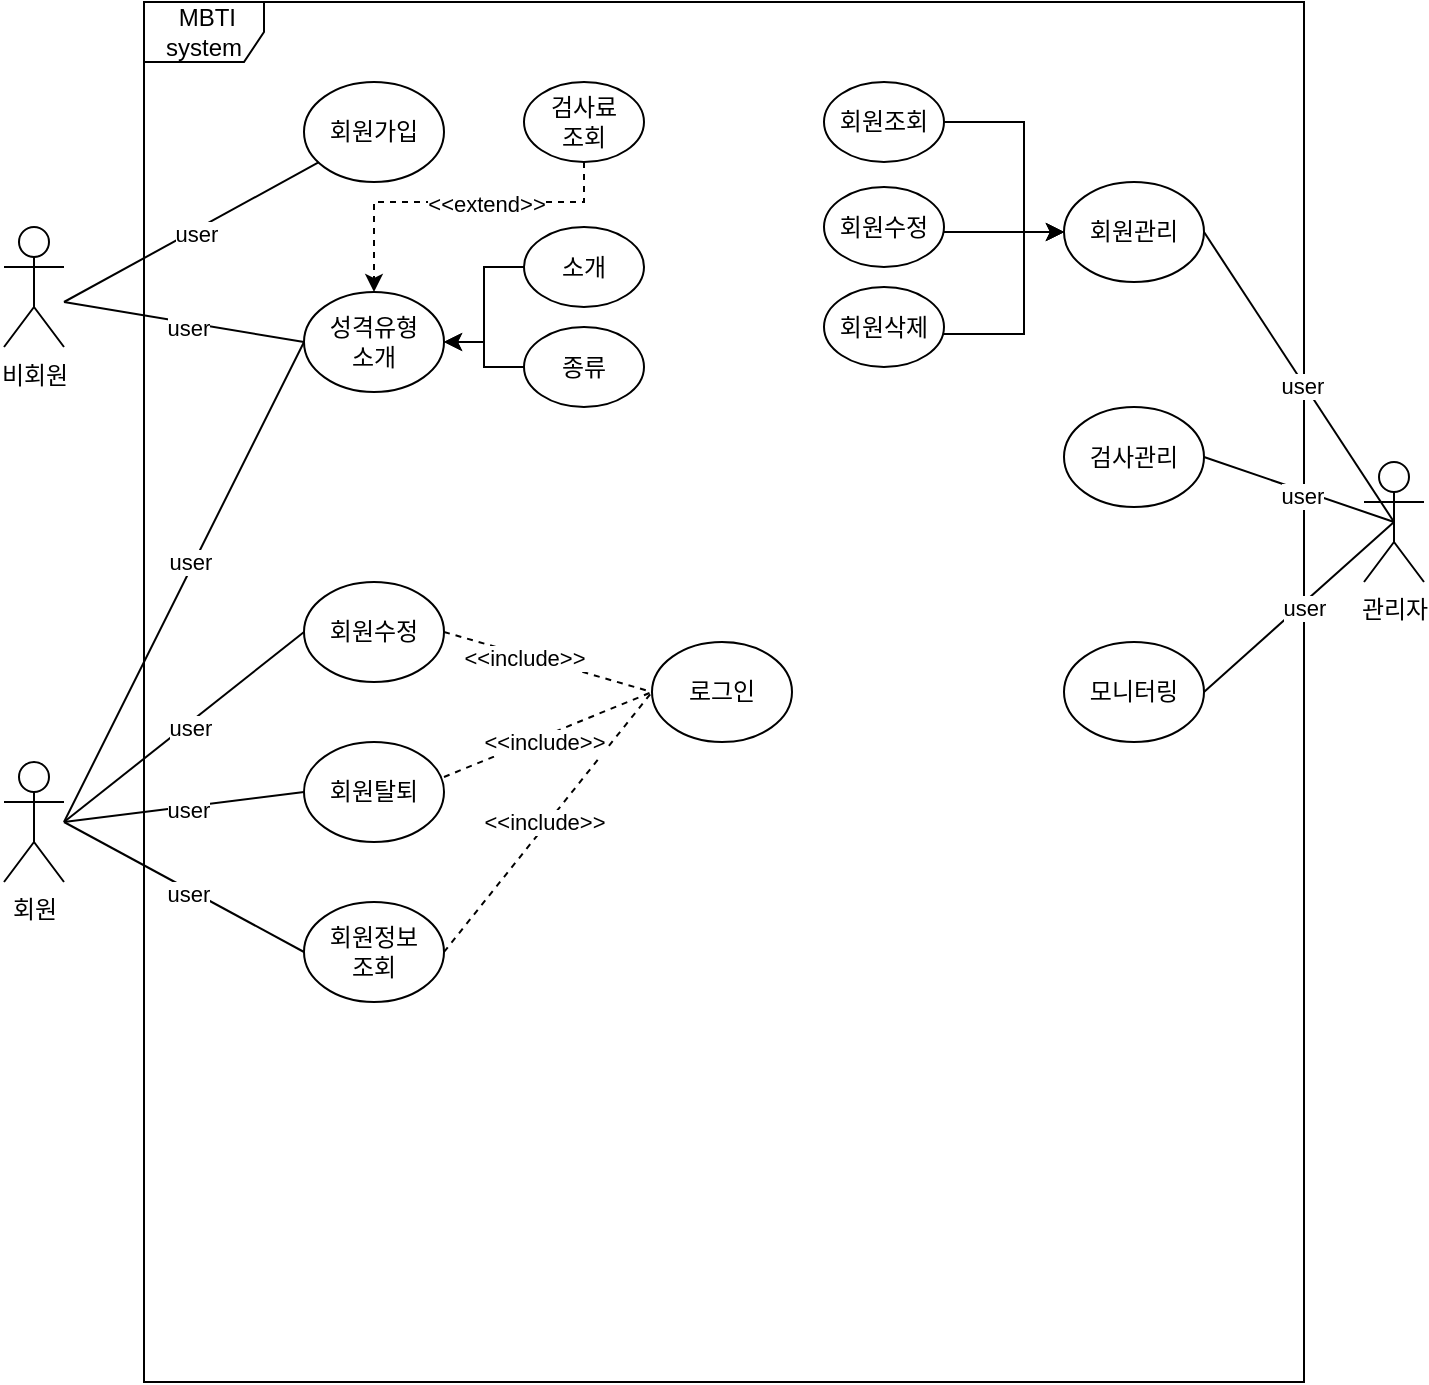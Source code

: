 <mxfile version="22.1.15" type="github">
  <diagram name="페이지-1" id="UE4uojKZdf_KRIgSddeS">
    <mxGraphModel dx="1434" dy="780" grid="1" gridSize="10" guides="1" tooltips="1" connect="1" arrows="1" fold="1" page="1" pageScale="1" pageWidth="827" pageHeight="1169" math="0" shadow="0">
      <root>
        <mxCell id="0" />
        <mxCell id="1" parent="0" />
        <mxCell id="LULFfs4jDfS_0ZK98w6w-1" value="비회원" style="shape=umlActor;verticalLabelPosition=bottom;verticalAlign=top;html=1;outlineConnect=0;" vertex="1" parent="1">
          <mxGeometry x="90" y="172.5" width="30" height="60" as="geometry" />
        </mxCell>
        <mxCell id="LULFfs4jDfS_0ZK98w6w-2" value="회원" style="shape=umlActor;verticalLabelPosition=bottom;verticalAlign=top;html=1;outlineConnect=0;" vertex="1" parent="1">
          <mxGeometry x="90" y="440" width="30" height="60" as="geometry" />
        </mxCell>
        <mxCell id="LULFfs4jDfS_0ZK98w6w-3" value="관리자" style="shape=umlActor;verticalLabelPosition=bottom;verticalAlign=top;html=1;outlineConnect=0;" vertex="1" parent="1">
          <mxGeometry x="770" y="290" width="30" height="60" as="geometry" />
        </mxCell>
        <mxCell id="LULFfs4jDfS_0ZK98w6w-4" value="&amp;nbsp;MBTI&lt;br&gt;system" style="shape=umlFrame;whiteSpace=wrap;html=1;pointerEvents=0;" vertex="1" parent="1">
          <mxGeometry x="160" y="60" width="580" height="690" as="geometry" />
        </mxCell>
        <mxCell id="LULFfs4jDfS_0ZK98w6w-7" value="회원가입" style="ellipse;whiteSpace=wrap;html=1;" vertex="1" parent="1">
          <mxGeometry x="240" y="100" width="70" height="50" as="geometry" />
        </mxCell>
        <mxCell id="LULFfs4jDfS_0ZK98w6w-8" value="회원수정" style="ellipse;whiteSpace=wrap;html=1;" vertex="1" parent="1">
          <mxGeometry x="240" y="350" width="70" height="50" as="geometry" />
        </mxCell>
        <mxCell id="LULFfs4jDfS_0ZK98w6w-11" value="회원탈퇴" style="ellipse;whiteSpace=wrap;html=1;" vertex="1" parent="1">
          <mxGeometry x="240" y="430" width="70" height="50" as="geometry" />
        </mxCell>
        <mxCell id="LULFfs4jDfS_0ZK98w6w-12" value="회원정보&lt;br&gt;조회" style="ellipse;whiteSpace=wrap;html=1;" vertex="1" parent="1">
          <mxGeometry x="240" y="510" width="70" height="50" as="geometry" />
        </mxCell>
        <mxCell id="LULFfs4jDfS_0ZK98w6w-24" value="" style="endArrow=none;html=1;rounded=0;" edge="1" parent="1" target="LULFfs4jDfS_0ZK98w6w-7">
          <mxGeometry width="50" height="50" relative="1" as="geometry">
            <mxPoint x="120" y="210" as="sourcePoint" />
            <mxPoint x="440" y="380" as="targetPoint" />
          </mxGeometry>
        </mxCell>
        <mxCell id="LULFfs4jDfS_0ZK98w6w-25" value="user" style="edgeLabel;html=1;align=center;verticalAlign=middle;resizable=0;points=[];" vertex="1" connectable="0" parent="LULFfs4jDfS_0ZK98w6w-24">
          <mxGeometry x="0.037" y="-1" relative="1" as="geometry">
            <mxPoint y="1" as="offset" />
          </mxGeometry>
        </mxCell>
        <mxCell id="LULFfs4jDfS_0ZK98w6w-27" value="" style="endArrow=none;html=1;rounded=0;entryX=0;entryY=0.5;entryDx=0;entryDy=0;" edge="1" parent="1" target="LULFfs4jDfS_0ZK98w6w-8">
          <mxGeometry width="50" height="50" relative="1" as="geometry">
            <mxPoint x="120" y="470" as="sourcePoint" />
            <mxPoint x="250" y="357" as="targetPoint" />
          </mxGeometry>
        </mxCell>
        <mxCell id="LULFfs4jDfS_0ZK98w6w-28" value="user" style="edgeLabel;html=1;align=center;verticalAlign=middle;resizable=0;points=[];" vertex="1" connectable="0" parent="LULFfs4jDfS_0ZK98w6w-27">
          <mxGeometry x="0.037" y="-1" relative="1" as="geometry">
            <mxPoint y="1" as="offset" />
          </mxGeometry>
        </mxCell>
        <mxCell id="LULFfs4jDfS_0ZK98w6w-29" value="" style="endArrow=none;html=1;rounded=0;exitX=0.5;exitY=0.5;exitDx=0;exitDy=0;exitPerimeter=0;entryX=0;entryY=0.5;entryDx=0;entryDy=0;" edge="1" parent="1" target="LULFfs4jDfS_0ZK98w6w-11">
          <mxGeometry width="50" height="50" relative="1" as="geometry">
            <mxPoint x="120" y="470" as="sourcePoint" />
            <mxPoint x="255" y="470" as="targetPoint" />
          </mxGeometry>
        </mxCell>
        <mxCell id="LULFfs4jDfS_0ZK98w6w-30" value="user" style="edgeLabel;html=1;align=center;verticalAlign=middle;resizable=0;points=[];" vertex="1" connectable="0" parent="LULFfs4jDfS_0ZK98w6w-29">
          <mxGeometry x="0.037" y="-1" relative="1" as="geometry">
            <mxPoint y="1" as="offset" />
          </mxGeometry>
        </mxCell>
        <mxCell id="LULFfs4jDfS_0ZK98w6w-31" value="" style="endArrow=none;html=1;rounded=0;entryX=0;entryY=0.5;entryDx=0;entryDy=0;" edge="1" parent="1" target="LULFfs4jDfS_0ZK98w6w-12">
          <mxGeometry width="50" height="50" relative="1" as="geometry">
            <mxPoint x="120" y="470" as="sourcePoint" />
            <mxPoint x="255" y="517" as="targetPoint" />
          </mxGeometry>
        </mxCell>
        <mxCell id="LULFfs4jDfS_0ZK98w6w-32" value="user" style="edgeLabel;html=1;align=center;verticalAlign=middle;resizable=0;points=[];" vertex="1" connectable="0" parent="LULFfs4jDfS_0ZK98w6w-31">
          <mxGeometry x="0.037" y="-1" relative="1" as="geometry">
            <mxPoint y="1" as="offset" />
          </mxGeometry>
        </mxCell>
        <mxCell id="LULFfs4jDfS_0ZK98w6w-33" value="로그인" style="ellipse;whiteSpace=wrap;html=1;" vertex="1" parent="1">
          <mxGeometry x="414" y="380" width="70" height="50" as="geometry" />
        </mxCell>
        <mxCell id="LULFfs4jDfS_0ZK98w6w-34" value="" style="endArrow=none;dashed=1;html=1;rounded=0;entryX=0;entryY=0.5;entryDx=0;entryDy=0;exitX=1;exitY=0.5;exitDx=0;exitDy=0;" edge="1" parent="1" source="LULFfs4jDfS_0ZK98w6w-8">
          <mxGeometry width="50" height="50" relative="1" as="geometry">
            <mxPoint x="390" y="527.5" as="sourcePoint" />
            <mxPoint x="414" y="405" as="targetPoint" />
          </mxGeometry>
        </mxCell>
        <mxCell id="LULFfs4jDfS_0ZK98w6w-35" value="" style="endArrow=none;dashed=1;html=1;rounded=0;entryX=0;entryY=0.5;entryDx=0;entryDy=0;exitX=1;exitY=0.35;exitDx=0;exitDy=0;exitPerimeter=0;" edge="1" parent="1" source="LULFfs4jDfS_0ZK98w6w-11">
          <mxGeometry width="50" height="50" relative="1" as="geometry">
            <mxPoint x="320" y="385.5" as="sourcePoint" />
            <mxPoint x="414" y="405" as="targetPoint" />
          </mxGeometry>
        </mxCell>
        <mxCell id="LULFfs4jDfS_0ZK98w6w-36" value="" style="endArrow=none;dashed=1;html=1;rounded=0;entryX=0;entryY=0.5;entryDx=0;entryDy=0;exitX=1;exitY=0.5;exitDx=0;exitDy=0;" edge="1" parent="1" source="LULFfs4jDfS_0ZK98w6w-12">
          <mxGeometry width="50" height="50" relative="1" as="geometry">
            <mxPoint x="330" y="395.5" as="sourcePoint" />
            <mxPoint x="414" y="405" as="targetPoint" />
          </mxGeometry>
        </mxCell>
        <mxCell id="LULFfs4jDfS_0ZK98w6w-38" value="&amp;lt;&amp;lt;include&amp;gt;&amp;gt;" style="edgeLabel;html=1;align=center;verticalAlign=middle;resizable=0;points=[];" vertex="1" connectable="0" parent="1">
          <mxGeometry x="349.998" y="387.504" as="geometry" />
        </mxCell>
        <mxCell id="LULFfs4jDfS_0ZK98w6w-40" value="성격유형&lt;br&gt;소개" style="ellipse;whiteSpace=wrap;html=1;" vertex="1" parent="1">
          <mxGeometry x="240" y="205" width="70" height="50" as="geometry" />
        </mxCell>
        <mxCell id="LULFfs4jDfS_0ZK98w6w-41" value="" style="endArrow=none;html=1;rounded=0;entryX=0;entryY=0.5;entryDx=0;entryDy=0;" edge="1" parent="1" target="LULFfs4jDfS_0ZK98w6w-40">
          <mxGeometry width="50" height="50" relative="1" as="geometry">
            <mxPoint x="120" y="210" as="sourcePoint" />
            <mxPoint x="256" y="149" as="targetPoint" />
          </mxGeometry>
        </mxCell>
        <mxCell id="LULFfs4jDfS_0ZK98w6w-42" value="user" style="edgeLabel;html=1;align=center;verticalAlign=middle;resizable=0;points=[];" vertex="1" connectable="0" parent="LULFfs4jDfS_0ZK98w6w-41">
          <mxGeometry x="0.037" y="-1" relative="1" as="geometry">
            <mxPoint y="1" as="offset" />
          </mxGeometry>
        </mxCell>
        <mxCell id="LULFfs4jDfS_0ZK98w6w-43" value="" style="endArrow=none;html=1;rounded=0;entryX=0;entryY=0.5;entryDx=0;entryDy=0;" edge="1" parent="1" target="LULFfs4jDfS_0ZK98w6w-40">
          <mxGeometry width="50" height="50" relative="1" as="geometry">
            <mxPoint x="120" y="470" as="sourcePoint" />
            <mxPoint x="266" y="159" as="targetPoint" />
          </mxGeometry>
        </mxCell>
        <mxCell id="LULFfs4jDfS_0ZK98w6w-44" value="user" style="edgeLabel;html=1;align=center;verticalAlign=middle;resizable=0;points=[];" vertex="1" connectable="0" parent="LULFfs4jDfS_0ZK98w6w-43">
          <mxGeometry x="0.037" y="-1" relative="1" as="geometry">
            <mxPoint y="-6" as="offset" />
          </mxGeometry>
        </mxCell>
        <mxCell id="LULFfs4jDfS_0ZK98w6w-48" style="edgeStyle=orthogonalEdgeStyle;rounded=0;orthogonalLoop=1;jettySize=auto;html=1;" edge="1" parent="1" source="LULFfs4jDfS_0ZK98w6w-45" target="LULFfs4jDfS_0ZK98w6w-40">
          <mxGeometry relative="1" as="geometry" />
        </mxCell>
        <mxCell id="LULFfs4jDfS_0ZK98w6w-45" value="소개" style="ellipse;whiteSpace=wrap;html=1;" vertex="1" parent="1">
          <mxGeometry x="350" y="172.5" width="60" height="40" as="geometry" />
        </mxCell>
        <mxCell id="LULFfs4jDfS_0ZK98w6w-49" style="edgeStyle=orthogonalEdgeStyle;rounded=0;orthogonalLoop=1;jettySize=auto;html=1;" edge="1" parent="1" source="LULFfs4jDfS_0ZK98w6w-46" target="LULFfs4jDfS_0ZK98w6w-40">
          <mxGeometry relative="1" as="geometry" />
        </mxCell>
        <mxCell id="LULFfs4jDfS_0ZK98w6w-46" value="종류" style="ellipse;whiteSpace=wrap;html=1;" vertex="1" parent="1">
          <mxGeometry x="350" y="222.5" width="60" height="40" as="geometry" />
        </mxCell>
        <mxCell id="LULFfs4jDfS_0ZK98w6w-50" value="&amp;lt;&amp;lt;include&amp;gt;&amp;gt;" style="edgeLabel;html=1;align=center;verticalAlign=middle;resizable=0;points=[];" vertex="1" connectable="0" parent="1">
          <mxGeometry x="359.998" y="430.004" as="geometry" />
        </mxCell>
        <mxCell id="LULFfs4jDfS_0ZK98w6w-51" value="&amp;lt;&amp;lt;include&amp;gt;&amp;gt;" style="edgeLabel;html=1;align=center;verticalAlign=middle;resizable=0;points=[];" vertex="1" connectable="0" parent="1">
          <mxGeometry x="359.998" y="470.004" as="geometry" />
        </mxCell>
        <mxCell id="LULFfs4jDfS_0ZK98w6w-53" style="edgeStyle=orthogonalEdgeStyle;rounded=0;orthogonalLoop=1;jettySize=auto;html=1;dashed=1;" edge="1" parent="1" source="LULFfs4jDfS_0ZK98w6w-52" target="LULFfs4jDfS_0ZK98w6w-40">
          <mxGeometry relative="1" as="geometry">
            <Array as="points">
              <mxPoint x="380" y="160" />
              <mxPoint x="275" y="160" />
            </Array>
          </mxGeometry>
        </mxCell>
        <mxCell id="LULFfs4jDfS_0ZK98w6w-52" value="검사료&lt;br&gt;조회" style="ellipse;whiteSpace=wrap;html=1;" vertex="1" parent="1">
          <mxGeometry x="350" y="100" width="60" height="40" as="geometry" />
        </mxCell>
        <mxCell id="LULFfs4jDfS_0ZK98w6w-55" value="&amp;lt;&amp;lt;extend&amp;gt;&amp;gt;" style="edgeLabel;html=1;align=center;verticalAlign=middle;resizable=0;points=[];" vertex="1" connectable="0" parent="1">
          <mxGeometry x="329.998" y="150.004" as="geometry">
            <mxPoint x="1" y="11" as="offset" />
          </mxGeometry>
        </mxCell>
        <mxCell id="LULFfs4jDfS_0ZK98w6w-57" value="검사관리" style="ellipse;whiteSpace=wrap;html=1;" vertex="1" parent="1">
          <mxGeometry x="620" y="262.5" width="70" height="50" as="geometry" />
        </mxCell>
        <mxCell id="LULFfs4jDfS_0ZK98w6w-58" value="회원관리" style="ellipse;whiteSpace=wrap;html=1;" vertex="1" parent="1">
          <mxGeometry x="620" y="150" width="70" height="50" as="geometry" />
        </mxCell>
        <mxCell id="LULFfs4jDfS_0ZK98w6w-59" value="모니터링" style="ellipse;whiteSpace=wrap;html=1;" vertex="1" parent="1">
          <mxGeometry x="620" y="380" width="70" height="50" as="geometry" />
        </mxCell>
        <mxCell id="LULFfs4jDfS_0ZK98w6w-60" value="" style="endArrow=none;html=1;rounded=0;exitX=1;exitY=0.5;exitDx=0;exitDy=0;entryX=0.5;entryY=0.5;entryDx=0;entryDy=0;entryPerimeter=0;" edge="1" parent="1" source="LULFfs4jDfS_0ZK98w6w-59" target="LULFfs4jDfS_0ZK98w6w-3">
          <mxGeometry width="50" height="50" relative="1" as="geometry">
            <mxPoint x="580" y="440" as="sourcePoint" />
            <mxPoint x="700" y="505" as="targetPoint" />
          </mxGeometry>
        </mxCell>
        <mxCell id="LULFfs4jDfS_0ZK98w6w-61" value="user" style="edgeLabel;html=1;align=center;verticalAlign=middle;resizable=0;points=[];" vertex="1" connectable="0" parent="LULFfs4jDfS_0ZK98w6w-60">
          <mxGeometry x="0.037" y="-1" relative="1" as="geometry">
            <mxPoint y="1" as="offset" />
          </mxGeometry>
        </mxCell>
        <mxCell id="LULFfs4jDfS_0ZK98w6w-62" value="" style="endArrow=none;html=1;rounded=0;exitX=1;exitY=0.5;exitDx=0;exitDy=0;entryX=0.5;entryY=0.5;entryDx=0;entryDy=0;entryPerimeter=0;" edge="1" parent="1" source="LULFfs4jDfS_0ZK98w6w-57" target="LULFfs4jDfS_0ZK98w6w-3">
          <mxGeometry width="50" height="50" relative="1" as="geometry">
            <mxPoint x="690" y="425" as="sourcePoint" />
            <mxPoint x="770" y="330" as="targetPoint" />
          </mxGeometry>
        </mxCell>
        <mxCell id="LULFfs4jDfS_0ZK98w6w-63" value="user" style="edgeLabel;html=1;align=center;verticalAlign=middle;resizable=0;points=[];" vertex="1" connectable="0" parent="LULFfs4jDfS_0ZK98w6w-62">
          <mxGeometry x="0.037" y="-1" relative="1" as="geometry">
            <mxPoint y="1" as="offset" />
          </mxGeometry>
        </mxCell>
        <mxCell id="LULFfs4jDfS_0ZK98w6w-64" value="" style="endArrow=none;html=1;rounded=0;exitX=1;exitY=0.5;exitDx=0;exitDy=0;entryX=0.5;entryY=0.5;entryDx=0;entryDy=0;entryPerimeter=0;" edge="1" parent="1" source="LULFfs4jDfS_0ZK98w6w-58" target="LULFfs4jDfS_0ZK98w6w-3">
          <mxGeometry width="50" height="50" relative="1" as="geometry">
            <mxPoint x="700" y="435" as="sourcePoint" />
            <mxPoint x="790" y="354" as="targetPoint" />
          </mxGeometry>
        </mxCell>
        <mxCell id="LULFfs4jDfS_0ZK98w6w-65" value="user" style="edgeLabel;html=1;align=center;verticalAlign=middle;resizable=0;points=[];" vertex="1" connectable="0" parent="LULFfs4jDfS_0ZK98w6w-64">
          <mxGeometry x="0.037" y="-1" relative="1" as="geometry">
            <mxPoint y="1" as="offset" />
          </mxGeometry>
        </mxCell>
        <mxCell id="LULFfs4jDfS_0ZK98w6w-71" style="edgeStyle=orthogonalEdgeStyle;rounded=0;orthogonalLoop=1;jettySize=auto;html=1;" edge="1" parent="1" source="LULFfs4jDfS_0ZK98w6w-66" target="LULFfs4jDfS_0ZK98w6w-58">
          <mxGeometry relative="1" as="geometry">
            <Array as="points">
              <mxPoint x="600" y="120" />
              <mxPoint x="600" y="175" />
            </Array>
          </mxGeometry>
        </mxCell>
        <mxCell id="LULFfs4jDfS_0ZK98w6w-66" value="회원조회" style="ellipse;whiteSpace=wrap;html=1;" vertex="1" parent="1">
          <mxGeometry x="500" y="100" width="60" height="40" as="geometry" />
        </mxCell>
        <mxCell id="LULFfs4jDfS_0ZK98w6w-69" value="" style="edgeStyle=orthogonalEdgeStyle;rounded=0;orthogonalLoop=1;jettySize=auto;html=1;" edge="1" parent="1" source="LULFfs4jDfS_0ZK98w6w-67" target="LULFfs4jDfS_0ZK98w6w-58">
          <mxGeometry relative="1" as="geometry">
            <Array as="points">
              <mxPoint x="580" y="175" />
              <mxPoint x="580" y="175" />
            </Array>
          </mxGeometry>
        </mxCell>
        <mxCell id="LULFfs4jDfS_0ZK98w6w-67" value="회원수정" style="ellipse;whiteSpace=wrap;html=1;" vertex="1" parent="1">
          <mxGeometry x="500" y="152.5" width="60" height="40" as="geometry" />
        </mxCell>
        <mxCell id="LULFfs4jDfS_0ZK98w6w-72" style="edgeStyle=orthogonalEdgeStyle;rounded=0;orthogonalLoop=1;jettySize=auto;html=1;" edge="1" parent="1" source="LULFfs4jDfS_0ZK98w6w-68" target="LULFfs4jDfS_0ZK98w6w-58">
          <mxGeometry relative="1" as="geometry">
            <Array as="points">
              <mxPoint x="600" y="226" />
              <mxPoint x="600" y="175" />
            </Array>
          </mxGeometry>
        </mxCell>
        <mxCell id="LULFfs4jDfS_0ZK98w6w-68" value="회원삭제" style="ellipse;whiteSpace=wrap;html=1;" vertex="1" parent="1">
          <mxGeometry x="500" y="202.5" width="60" height="40" as="geometry" />
        </mxCell>
      </root>
    </mxGraphModel>
  </diagram>
</mxfile>
